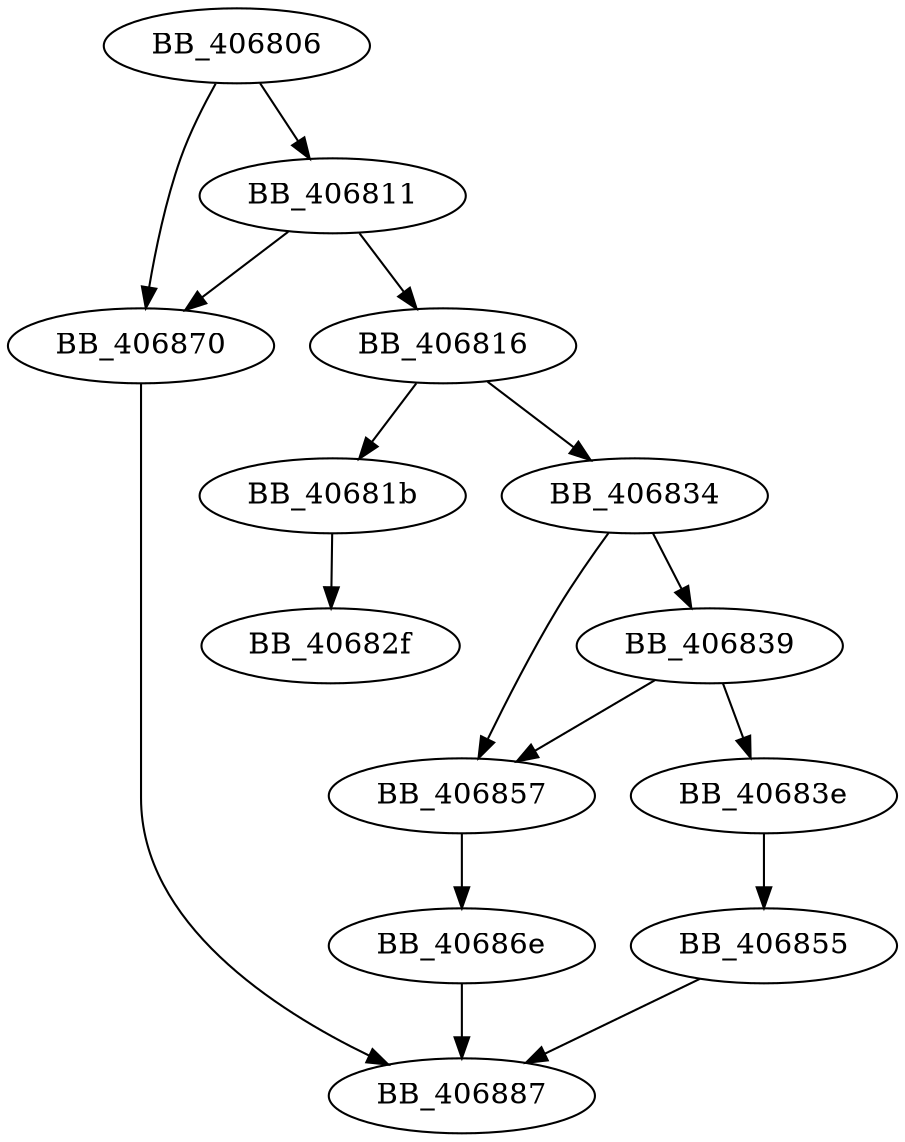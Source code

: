 DiGraph __cfltcvt_l{
BB_406806->BB_406811
BB_406806->BB_406870
BB_406811->BB_406816
BB_406811->BB_406870
BB_406816->BB_40681b
BB_406816->BB_406834
BB_40681b->BB_40682f
BB_406834->BB_406839
BB_406834->BB_406857
BB_406839->BB_40683e
BB_406839->BB_406857
BB_40683e->BB_406855
BB_406855->BB_406887
BB_406857->BB_40686e
BB_40686e->BB_406887
BB_406870->BB_406887
}
